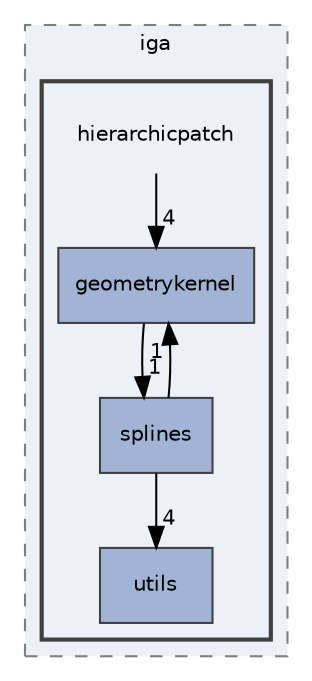 digraph "hierarchicpatch"
{
 // LATEX_PDF_SIZE
  edge [fontname="Helvetica",fontsize="10",labelfontname="Helvetica",labelfontsize="10"];
  node [fontname="Helvetica",fontsize="10",shape=record];
  compound=true
  subgraph clusterdir_d2a3c23294a1b1015b1b8e8721ddded8 {
    graph [ bgcolor="#edf0f7", pencolor="grey50", style="filled,dashed,", label="iga", fontname="Helvetica", fontsize="10", URL="dir_d2a3c23294a1b1015b1b8e8721ddded8.html"]
  subgraph clusterdir_12fc9e68aad46ae2d80ba50ef1c96d76 {
    graph [ bgcolor="#edf0f7", pencolor="grey25", style="filled,bold,", label="", fontname="Helvetica", fontsize="10", URL="dir_12fc9e68aad46ae2d80ba50ef1c96d76.html"]
    dir_12fc9e68aad46ae2d80ba50ef1c96d76 [shape=plaintext, label="hierarchicpatch"];
  dir_dd59cf058be4b87402b3a744c5ea20b5 [shape=box, label="geometrykernel", style="filled,", fillcolor="#a2b4d6", color="grey25", URL="dir_dd59cf058be4b87402b3a744c5ea20b5.html"];
  dir_db7a8382cbcdbcaaeb9c3dd2ed6d6157 [shape=box, label="splines", style="filled,", fillcolor="#a2b4d6", color="grey25", URL="dir_db7a8382cbcdbcaaeb9c3dd2ed6d6157.html"];
  dir_29e36e3869dd8211c6d429092de827ad [shape=box, label="utils", style="filled,", fillcolor="#a2b4d6", color="grey25", URL="dir_29e36e3869dd8211c6d429092de827ad.html"];
  }
  }
  dir_12fc9e68aad46ae2d80ba50ef1c96d76->dir_dd59cf058be4b87402b3a744c5ea20b5 [headlabel="4", labeldistance=1.5 headhref="dir_000004_000003.html"];
  dir_dd59cf058be4b87402b3a744c5ea20b5->dir_db7a8382cbcdbcaaeb9c3dd2ed6d6157 [headlabel="1", labeldistance=1.5 headhref="dir_000003_000010.html"];
  dir_db7a8382cbcdbcaaeb9c3dd2ed6d6157->dir_29e36e3869dd8211c6d429092de827ad [headlabel="4", labeldistance=1.5 headhref="dir_000010_000012.html"];
  dir_db7a8382cbcdbcaaeb9c3dd2ed6d6157->dir_dd59cf058be4b87402b3a744c5ea20b5 [headlabel="1", labeldistance=1.5 headhref="dir_000010_000003.html"];
}
